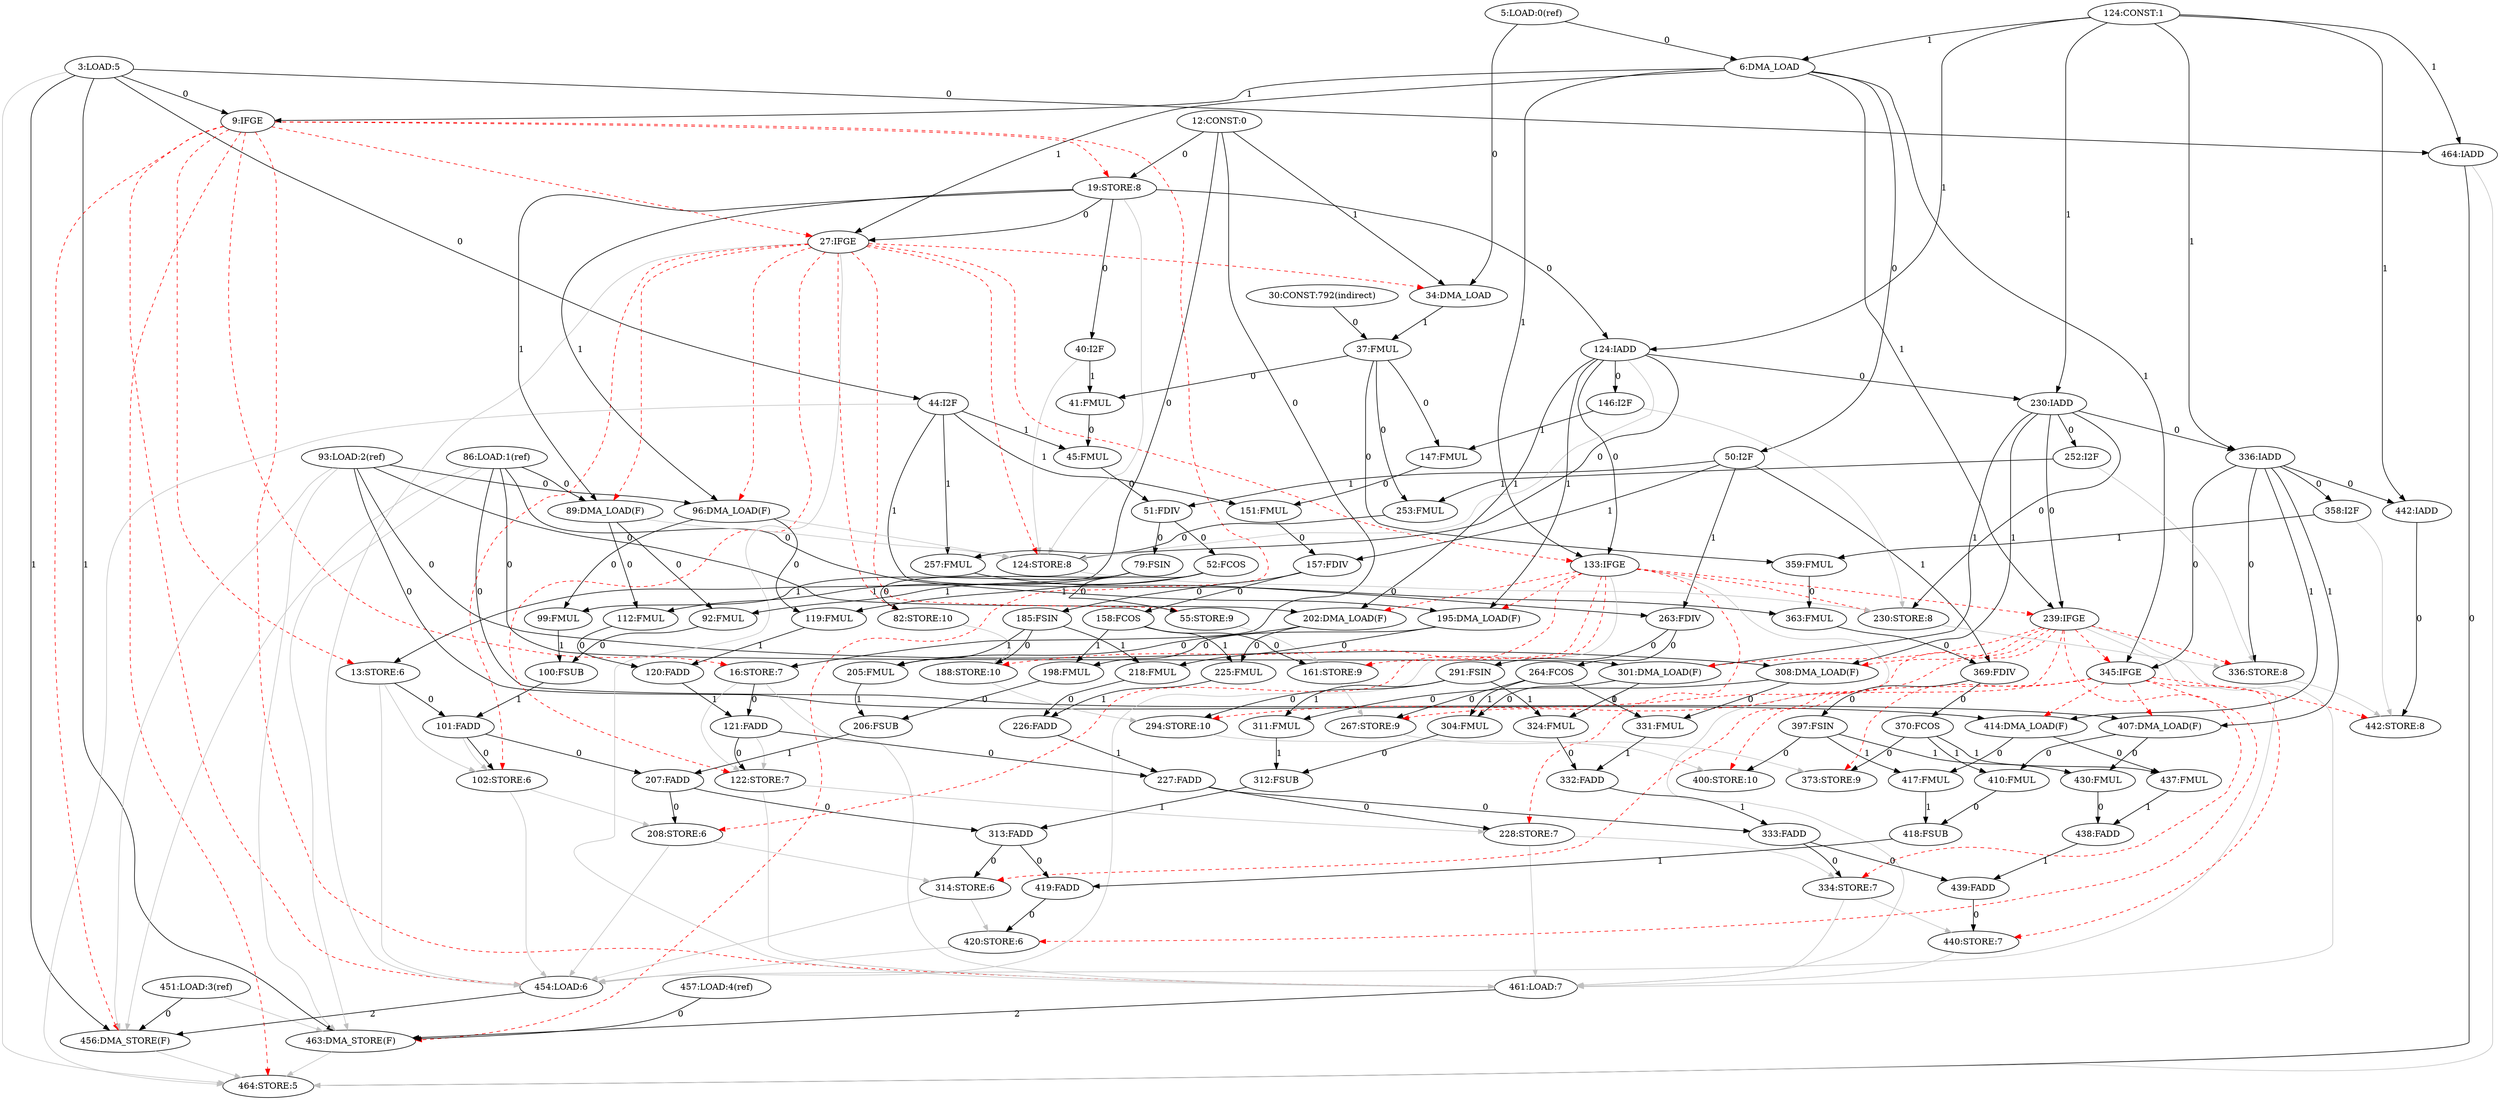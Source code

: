 digraph depgraph {
"464:IADD" -> "464:STORE:5"[label=0];
"3:LOAD:5" -> "464:STORE:5"[color=gray];
"9:IFGE" -> "464:STORE:5"[color=red,style=dashed];
"44:I2F" -> "464:STORE:5"[color=gray];
"456:DMA_STORE(F)" -> "464:STORE:5"[color=gray];
"463:DMA_STORE(F)" -> "464:STORE:5"[color=gray];
"464:IADD" -> "464:STORE:5"[color=gray];
"3:LOAD:5" -> "9:IFGE"[label=0];
"6:DMA_LOAD" -> "9:IFGE"[label=1];
"3:LOAD:5" -> "44:I2F"[label=0];
"451:LOAD:3(ref)" -> "456:DMA_STORE(F)"[label=0];
"3:LOAD:5" -> "456:DMA_STORE(F)"[label=1];
"454:LOAD:6" -> "456:DMA_STORE(F)"[label=2];
"9:IFGE" -> "456:DMA_STORE(F)"[color=red,style=dashed];
"86:LOAD:1(ref)" -> "456:DMA_STORE(F)"[color=gray];
"93:LOAD:2(ref)" -> "456:DMA_STORE(F)"[color=gray];
"457:LOAD:4(ref)" -> "463:DMA_STORE(F)"[label=0];
"3:LOAD:5" -> "463:DMA_STORE(F)"[label=1];
"461:LOAD:7" -> "463:DMA_STORE(F)"[label=2];
"9:IFGE" -> "463:DMA_STORE(F)"[color=red,style=dashed];
"86:LOAD:1(ref)" -> "463:DMA_STORE(F)"[color=gray];
"93:LOAD:2(ref)" -> "463:DMA_STORE(F)"[color=gray];
"451:LOAD:3(ref)" -> "463:DMA_STORE(F)"[color=gray];
"3:LOAD:5" -> "464:IADD"[label=0];
"124:CONST:1" -> "464:IADD"[label=1];
"5:LOAD:0(ref)" -> "6:DMA_LOAD"[label=0];
"124:CONST:1" -> "6:DMA_LOAD"[label=1];
"5:LOAD:0(ref)" -> "34:DMA_LOAD"[label=0];
"12:CONST:0" -> "34:DMA_LOAD"[label=1];
"27:IFGE" -> "34:DMA_LOAD"[color=red,style=dashed];
"19:STORE:8" -> "27:IFGE"[label=0];
"6:DMA_LOAD" -> "27:IFGE"[label=1];
"9:IFGE" -> "27:IFGE"[color=red,style=dashed];
"6:DMA_LOAD" -> "50:I2F"[label=0];
"124:IADD" -> "133:IFGE"[label=0];
"6:DMA_LOAD" -> "133:IFGE"[label=1];
"27:IFGE" -> "133:IFGE"[color=red,style=dashed];
"230:IADD" -> "239:IFGE"[label=0];
"6:DMA_LOAD" -> "239:IFGE"[label=1];
"133:IFGE" -> "239:IFGE"[color=red,style=dashed];
"336:IADD" -> "345:IFGE"[label=0];
"6:DMA_LOAD" -> "345:IFGE"[label=1];
"239:IFGE" -> "345:IFGE"[color=red,style=dashed];
"12:CONST:0" -> "13:STORE:6"[label=0];
"9:IFGE" -> "13:STORE:6"[color=red,style=dashed];
"12:CONST:0" -> "16:STORE:7"[label=0];
"9:IFGE" -> "16:STORE:7"[color=red,style=dashed];
"12:CONST:0" -> "19:STORE:8"[label=0];
"9:IFGE" -> "19:STORE:8"[color=red,style=dashed];
"9:IFGE" -> "454:LOAD:6"[color=red,style=dashed];
"13:STORE:6" -> "454:LOAD:6"[color=gray];
"27:IFGE" -> "454:LOAD:6"[color=gray];
"102:STORE:6" -> "454:LOAD:6"[color=gray];
"133:IFGE" -> "454:LOAD:6"[color=gray];
"208:STORE:6" -> "454:LOAD:6"[color=gray];
"239:IFGE" -> "454:LOAD:6"[color=gray];
"314:STORE:6" -> "454:LOAD:6"[color=gray];
"420:STORE:6" -> "454:LOAD:6"[color=gray];
"9:IFGE" -> "461:LOAD:7"[color=red,style=dashed];
"16:STORE:7" -> "461:LOAD:7"[color=gray];
"27:IFGE" -> "461:LOAD:7"[color=gray];
"122:STORE:7" -> "461:LOAD:7"[color=gray];
"133:IFGE" -> "461:LOAD:7"[color=gray];
"228:STORE:7" -> "461:LOAD:7"[color=gray];
"239:IFGE" -> "461:LOAD:7"[color=gray];
"334:STORE:7" -> "461:LOAD:7"[color=gray];
"440:STORE:7" -> "461:LOAD:7"[color=gray];
"101:FADD" -> "102:STORE:6"[label=0];
"13:STORE:6" -> "102:STORE:6"[color=gray];
"27:IFGE" -> "102:STORE:6"[color=red,style=dashed];
"101:FADD" -> "102:STORE:6"[color=gray];
"13:STORE:6" -> "101:FADD"[label=0];
"100:FSUB" -> "101:FADD"[label=1];
"121:FADD" -> "122:STORE:7"[label=0];
"16:STORE:7" -> "122:STORE:7"[color=gray];
"27:IFGE" -> "122:STORE:7"[color=red,style=dashed];
"121:FADD" -> "122:STORE:7"[color=gray];
"16:STORE:7" -> "121:FADD"[label=0];
"120:FADD" -> "121:FADD"[label=1];
"124:IADD" -> "124:STORE:8"[label=0];
"19:STORE:8" -> "124:STORE:8"[color=gray];
"27:IFGE" -> "124:STORE:8"[color=red,style=dashed];
"40:I2F" -> "124:STORE:8"[color=gray];
"89:DMA_LOAD(F)" -> "124:STORE:8"[color=gray];
"96:DMA_LOAD(F)" -> "124:STORE:8"[color=gray];
"124:IADD" -> "124:STORE:8"[color=gray];
"19:STORE:8" -> "40:I2F"[label=0];
"86:LOAD:1(ref)" -> "89:DMA_LOAD(F)"[label=0];
"19:STORE:8" -> "89:DMA_LOAD(F)"[label=1];
"27:IFGE" -> "89:DMA_LOAD(F)"[color=red,style=dashed];
"93:LOAD:2(ref)" -> "96:DMA_LOAD(F)"[label=0];
"19:STORE:8" -> "96:DMA_LOAD(F)"[label=1];
"27:IFGE" -> "96:DMA_LOAD(F)"[color=red,style=dashed];
"19:STORE:8" -> "124:IADD"[label=0];
"124:CONST:1" -> "124:IADD"[label=1];
"52:FCOS" -> "55:STORE:9"[label=0];
"27:IFGE" -> "55:STORE:9"[color=red,style=dashed];
"79:FSIN" -> "82:STORE:10"[label=0];
"27:IFGE" -> "82:STORE:10"[color=red,style=dashed];
"30:CONST:792(indirect)" -> "37:FMUL"[label=0];
"34:DMA_LOAD" -> "37:FMUL"[label=1];
"37:FMUL" -> "41:FMUL"[label=0];
"40:I2F" -> "41:FMUL"[label=1];
"37:FMUL" -> "147:FMUL"[label=0];
"146:I2F" -> "147:FMUL"[label=1];
"37:FMUL" -> "253:FMUL"[label=0];
"252:I2F" -> "253:FMUL"[label=1];
"37:FMUL" -> "359:FMUL"[label=0];
"358:I2F" -> "359:FMUL"[label=1];
"41:FMUL" -> "45:FMUL"[label=0];
"44:I2F" -> "45:FMUL"[label=1];
"147:FMUL" -> "151:FMUL"[label=0];
"44:I2F" -> "151:FMUL"[label=1];
"253:FMUL" -> "257:FMUL"[label=0];
"44:I2F" -> "257:FMUL"[label=1];
"359:FMUL" -> "363:FMUL"[label=0];
"44:I2F" -> "363:FMUL"[label=1];
"45:FMUL" -> "51:FDIV"[label=0];
"50:I2F" -> "51:FDIV"[label=1];
"151:FMUL" -> "157:FDIV"[label=0];
"50:I2F" -> "157:FDIV"[label=1];
"257:FMUL" -> "263:FDIV"[label=0];
"50:I2F" -> "263:FDIV"[label=1];
"363:FMUL" -> "369:FDIV"[label=0];
"50:I2F" -> "369:FDIV"[label=1];
"51:FDIV" -> "52:FCOS"[label=0];
"51:FDIV" -> "79:FSIN"[label=0];
"89:DMA_LOAD(F)" -> "92:FMUL"[label=0];
"52:FCOS" -> "92:FMUL"[label=1];
"96:DMA_LOAD(F)" -> "119:FMUL"[label=0];
"52:FCOS" -> "119:FMUL"[label=1];
"158:FCOS" -> "161:STORE:9"[label=0];
"55:STORE:9" -> "161:STORE:9"[color=gray];
"133:IFGE" -> "161:STORE:9"[color=red,style=dashed];
"96:DMA_LOAD(F)" -> "99:FMUL"[label=0];
"79:FSIN" -> "99:FMUL"[label=1];
"89:DMA_LOAD(F)" -> "112:FMUL"[label=0];
"79:FSIN" -> "112:FMUL"[label=1];
"185:FSIN" -> "188:STORE:10"[label=0];
"82:STORE:10" -> "188:STORE:10"[color=gray];
"133:IFGE" -> "188:STORE:10"[color=red,style=dashed];
"86:LOAD:1(ref)" -> "195:DMA_LOAD(F)"[label=0];
"124:IADD" -> "195:DMA_LOAD(F)"[label=1];
"133:IFGE" -> "195:DMA_LOAD(F)"[color=red,style=dashed];
"86:LOAD:1(ref)" -> "301:DMA_LOAD(F)"[label=0];
"230:IADD" -> "301:DMA_LOAD(F)"[label=1];
"239:IFGE" -> "301:DMA_LOAD(F)"[color=red,style=dashed];
"86:LOAD:1(ref)" -> "407:DMA_LOAD(F)"[label=0];
"336:IADD" -> "407:DMA_LOAD(F)"[label=1];
"345:IFGE" -> "407:DMA_LOAD(F)"[color=red,style=dashed];
"92:FMUL" -> "100:FSUB"[label=0];
"99:FMUL" -> "100:FSUB"[label=1];
"93:LOAD:2(ref)" -> "202:DMA_LOAD(F)"[label=0];
"124:IADD" -> "202:DMA_LOAD(F)"[label=1];
"133:IFGE" -> "202:DMA_LOAD(F)"[color=red,style=dashed];
"93:LOAD:2(ref)" -> "308:DMA_LOAD(F)"[label=0];
"230:IADD" -> "308:DMA_LOAD(F)"[label=1];
"239:IFGE" -> "308:DMA_LOAD(F)"[color=red,style=dashed];
"93:LOAD:2(ref)" -> "414:DMA_LOAD(F)"[label=0];
"336:IADD" -> "414:DMA_LOAD(F)"[label=1];
"345:IFGE" -> "414:DMA_LOAD(F)"[color=red,style=dashed];
"101:FADD" -> "207:FADD"[label=0];
"206:FSUB" -> "207:FADD"[label=1];
"207:FADD" -> "208:STORE:6"[label=0];
"102:STORE:6" -> "208:STORE:6"[color=gray];
"133:IFGE" -> "208:STORE:6"[color=red,style=dashed];
"112:FMUL" -> "120:FADD"[label=0];
"119:FMUL" -> "120:FADD"[label=1];
"121:FADD" -> "227:FADD"[label=0];
"226:FADD" -> "227:FADD"[label=1];
"227:FADD" -> "228:STORE:7"[label=0];
"122:STORE:7" -> "228:STORE:7"[color=gray];
"133:IFGE" -> "228:STORE:7"[color=red,style=dashed];
"124:IADD" -> "230:IADD"[label=0];
"124:CONST:1" -> "230:IADD"[label=1];
"124:IADD" -> "146:I2F"[label=0];
"230:IADD" -> "336:IADD"[label=0];
"124:CONST:1" -> "336:IADD"[label=1];
"336:IADD" -> "442:IADD"[label=0];
"124:CONST:1" -> "442:IADD"[label=1];
"230:IADD" -> "230:STORE:8"[label=0];
"124:STORE:8" -> "230:STORE:8"[color=gray];
"133:IFGE" -> "230:STORE:8"[color=red,style=dashed];
"146:I2F" -> "230:STORE:8"[color=gray];
"157:FDIV" -> "158:FCOS"[label=0];
"157:FDIV" -> "185:FSIN"[label=0];
"195:DMA_LOAD(F)" -> "198:FMUL"[label=0];
"158:FCOS" -> "198:FMUL"[label=1];
"202:DMA_LOAD(F)" -> "225:FMUL"[label=0];
"158:FCOS" -> "225:FMUL"[label=1];
"264:FCOS" -> "267:STORE:9"[label=0];
"161:STORE:9" -> "267:STORE:9"[color=gray];
"239:IFGE" -> "267:STORE:9"[color=red,style=dashed];
"202:DMA_LOAD(F)" -> "205:FMUL"[label=0];
"185:FSIN" -> "205:FMUL"[label=1];
"195:DMA_LOAD(F)" -> "218:FMUL"[label=0];
"185:FSIN" -> "218:FMUL"[label=1];
"291:FSIN" -> "294:STORE:10"[label=0];
"188:STORE:10" -> "294:STORE:10"[color=gray];
"239:IFGE" -> "294:STORE:10"[color=red,style=dashed];
"198:FMUL" -> "206:FSUB"[label=0];
"205:FMUL" -> "206:FSUB"[label=1];
"207:FADD" -> "313:FADD"[label=0];
"312:FSUB" -> "313:FADD"[label=1];
"313:FADD" -> "314:STORE:6"[label=0];
"208:STORE:6" -> "314:STORE:6"[color=gray];
"239:IFGE" -> "314:STORE:6"[color=red,style=dashed];
"218:FMUL" -> "226:FADD"[label=0];
"225:FMUL" -> "226:FADD"[label=1];
"227:FADD" -> "333:FADD"[label=0];
"332:FADD" -> "333:FADD"[label=1];
"333:FADD" -> "334:STORE:7"[label=0];
"228:STORE:7" -> "334:STORE:7"[color=gray];
"239:IFGE" -> "334:STORE:7"[color=red,style=dashed];
"230:IADD" -> "252:I2F"[label=0];
"336:IADD" -> "336:STORE:8"[label=0];
"230:STORE:8" -> "336:STORE:8"[color=gray];
"239:IFGE" -> "336:STORE:8"[color=red,style=dashed];
"252:I2F" -> "336:STORE:8"[color=gray];
"263:FDIV" -> "264:FCOS"[label=0];
"263:FDIV" -> "291:FSIN"[label=0];
"301:DMA_LOAD(F)" -> "304:FMUL"[label=0];
"264:FCOS" -> "304:FMUL"[label=1];
"308:DMA_LOAD(F)" -> "331:FMUL"[label=0];
"264:FCOS" -> "331:FMUL"[label=1];
"370:FCOS" -> "373:STORE:9"[label=0];
"267:STORE:9" -> "373:STORE:9"[color=gray];
"345:IFGE" -> "373:STORE:9"[color=red,style=dashed];
"308:DMA_LOAD(F)" -> "311:FMUL"[label=0];
"291:FSIN" -> "311:FMUL"[label=1];
"301:DMA_LOAD(F)" -> "324:FMUL"[label=0];
"291:FSIN" -> "324:FMUL"[label=1];
"397:FSIN" -> "400:STORE:10"[label=0];
"294:STORE:10" -> "400:STORE:10"[color=gray];
"345:IFGE" -> "400:STORE:10"[color=red,style=dashed];
"304:FMUL" -> "312:FSUB"[label=0];
"311:FMUL" -> "312:FSUB"[label=1];
"313:FADD" -> "419:FADD"[label=0];
"418:FSUB" -> "419:FADD"[label=1];
"419:FADD" -> "420:STORE:6"[label=0];
"314:STORE:6" -> "420:STORE:6"[color=gray];
"345:IFGE" -> "420:STORE:6"[color=red,style=dashed];
"324:FMUL" -> "332:FADD"[label=0];
"331:FMUL" -> "332:FADD"[label=1];
"333:FADD" -> "439:FADD"[label=0];
"438:FADD" -> "439:FADD"[label=1];
"439:FADD" -> "440:STORE:7"[label=0];
"334:STORE:7" -> "440:STORE:7"[color=gray];
"345:IFGE" -> "440:STORE:7"[color=red,style=dashed];
"336:IADD" -> "358:I2F"[label=0];
"442:IADD" -> "442:STORE:8"[label=0];
"336:STORE:8" -> "442:STORE:8"[color=gray];
"345:IFGE" -> "442:STORE:8"[color=red,style=dashed];
"358:I2F" -> "442:STORE:8"[color=gray];
"369:FDIV" -> "370:FCOS"[label=0];
"369:FDIV" -> "397:FSIN"[label=0];
"407:DMA_LOAD(F)" -> "410:FMUL"[label=0];
"370:FCOS" -> "410:FMUL"[label=1];
"414:DMA_LOAD(F)" -> "437:FMUL"[label=0];
"370:FCOS" -> "437:FMUL"[label=1];
"414:DMA_LOAD(F)" -> "417:FMUL"[label=0];
"397:FSIN" -> "417:FMUL"[label=1];
"407:DMA_LOAD(F)" -> "430:FMUL"[label=0];
"397:FSIN" -> "430:FMUL"[label=1];
"410:FMUL" -> "418:FSUB"[label=0];
"417:FMUL" -> "418:FSUB"[label=1];
"430:FMUL" -> "438:FADD"[label=0];
"437:FMUL" -> "438:FADD"[label=1];
}